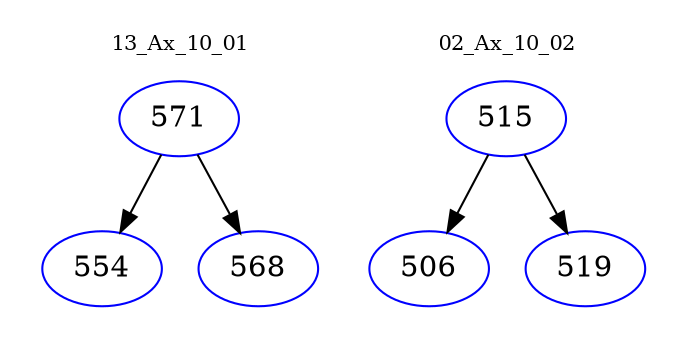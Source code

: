 digraph{
subgraph cluster_0 {
color = white
label = "13_Ax_10_01";
fontsize=10;
T0_571 [label="571", color="blue"]
T0_571 -> T0_554 [color="black"]
T0_554 [label="554", color="blue"]
T0_571 -> T0_568 [color="black"]
T0_568 [label="568", color="blue"]
}
subgraph cluster_1 {
color = white
label = "02_Ax_10_02";
fontsize=10;
T1_515 [label="515", color="blue"]
T1_515 -> T1_506 [color="black"]
T1_506 [label="506", color="blue"]
T1_515 -> T1_519 [color="black"]
T1_519 [label="519", color="blue"]
}
}
